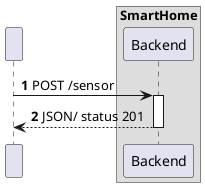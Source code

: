 @startuml
'https://plantuml.com/sequence-diagram
!pragma layout smetana

autonumber

participant " " as HTTP

box "SmartHome"
    participant "Backend" as BE
end box

HTTP -> BE : POST /sensor
activate BE

BE --> HTTP : JSON/ status 201
deactivate BE

@enduml